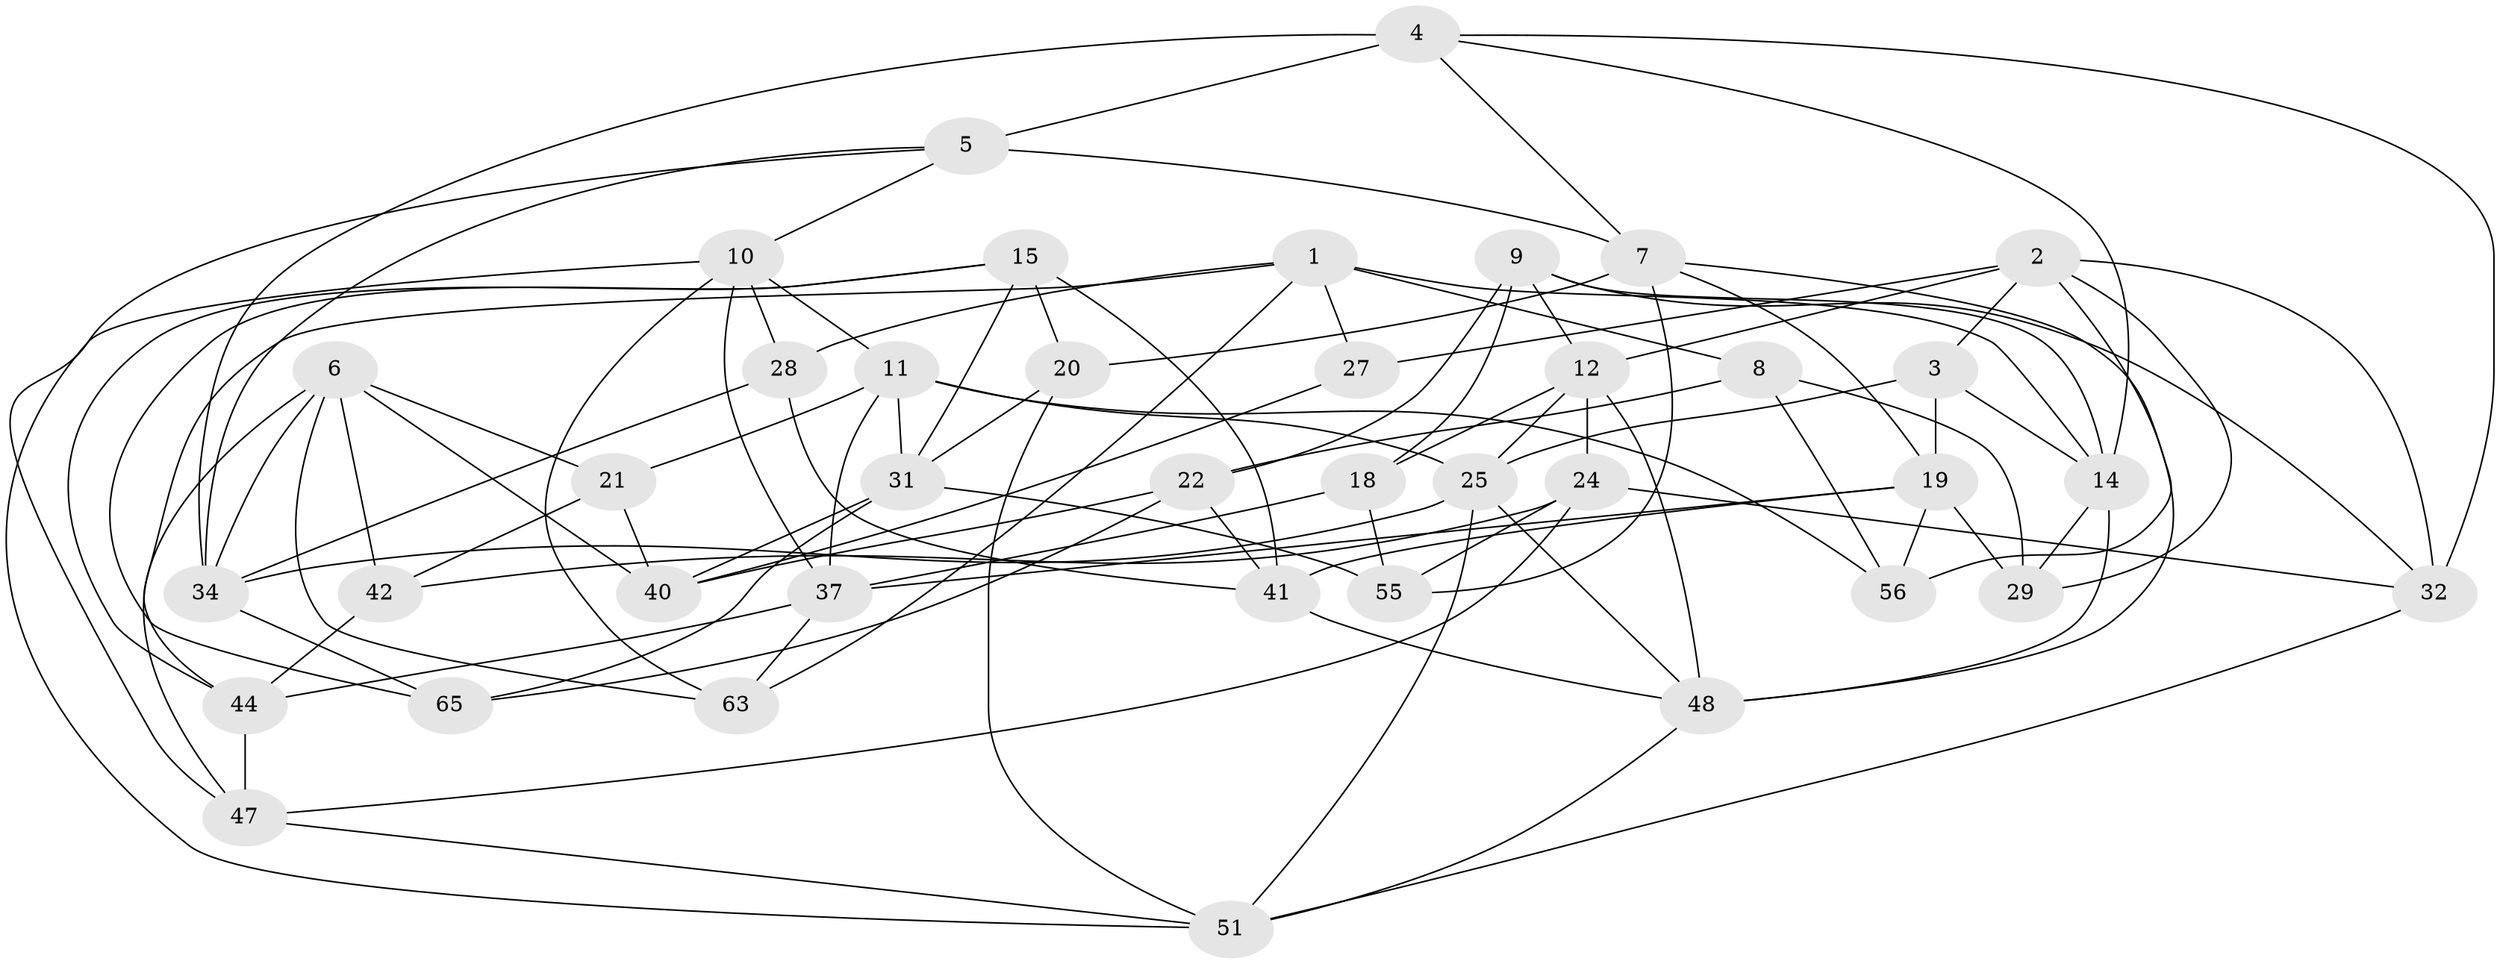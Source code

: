 // Generated by graph-tools (version 1.1) at 2025/24/03/03/25 07:24:26]
// undirected, 39 vertices, 98 edges
graph export_dot {
graph [start="1"]
  node [color=gray90,style=filled];
  1 [super="+35"];
  2 [super="+17"];
  3;
  4 [super="+13"];
  5 [super="+36"];
  6 [super="+52"];
  7 [super="+60"];
  8;
  9 [super="+30"];
  10 [super="+39"];
  11 [super="+23"];
  12 [super="+46"];
  14 [super="+33"];
  15 [super="+16"];
  18;
  19 [super="+62"];
  20;
  21;
  22 [super="+59"];
  24 [super="+26"];
  25 [super="+43"];
  27;
  28;
  29;
  31 [super="+53"];
  32 [super="+49"];
  34 [super="+57"];
  37 [super="+38"];
  40 [super="+45"];
  41 [super="+54"];
  42;
  44 [super="+58"];
  47 [super="+50"];
  48 [super="+61"];
  51 [super="+64"];
  55;
  56;
  63;
  65;
  1 -- 8;
  1 -- 28;
  1 -- 27;
  1 -- 63;
  1 -- 44;
  1 -- 14;
  2 -- 29;
  2 -- 56;
  2 -- 3;
  2 -- 27;
  2 -- 12;
  2 -- 32;
  3 -- 14;
  3 -- 19;
  3 -- 25;
  4 -- 5 [weight=2];
  4 -- 32;
  4 -- 14;
  4 -- 34;
  4 -- 7;
  5 -- 34;
  5 -- 7;
  5 -- 10;
  5 -- 47;
  6 -- 47;
  6 -- 21;
  6 -- 63;
  6 -- 40;
  6 -- 42;
  6 -- 34;
  7 -- 55;
  7 -- 48;
  7 -- 20;
  7 -- 19;
  8 -- 56;
  8 -- 29;
  8 -- 22;
  9 -- 18;
  9 -- 12;
  9 -- 22 [weight=2];
  9 -- 32;
  9 -- 14;
  10 -- 63;
  10 -- 37;
  10 -- 28;
  10 -- 11;
  10 -- 51;
  11 -- 21;
  11 -- 25;
  11 -- 56;
  11 -- 37;
  11 -- 31;
  12 -- 18;
  12 -- 24;
  12 -- 48;
  12 -- 25;
  14 -- 29;
  14 -- 48;
  15 -- 44;
  15 -- 20;
  15 -- 65;
  15 -- 41 [weight=2];
  15 -- 31;
  18 -- 55;
  18 -- 37;
  19 -- 56;
  19 -- 29;
  19 -- 37;
  19 -- 41;
  20 -- 31;
  20 -- 51;
  21 -- 42;
  21 -- 40;
  22 -- 41;
  22 -- 65;
  22 -- 40;
  24 -- 42;
  24 -- 32 [weight=2];
  24 -- 55;
  24 -- 47;
  25 -- 51;
  25 -- 34;
  25 -- 48;
  27 -- 40 [weight=2];
  28 -- 41;
  28 -- 34;
  31 -- 65;
  31 -- 55;
  31 -- 40;
  32 -- 51;
  34 -- 65;
  37 -- 63;
  37 -- 44;
  41 -- 48;
  42 -- 44;
  44 -- 47 [weight=2];
  47 -- 51;
  48 -- 51;
}
